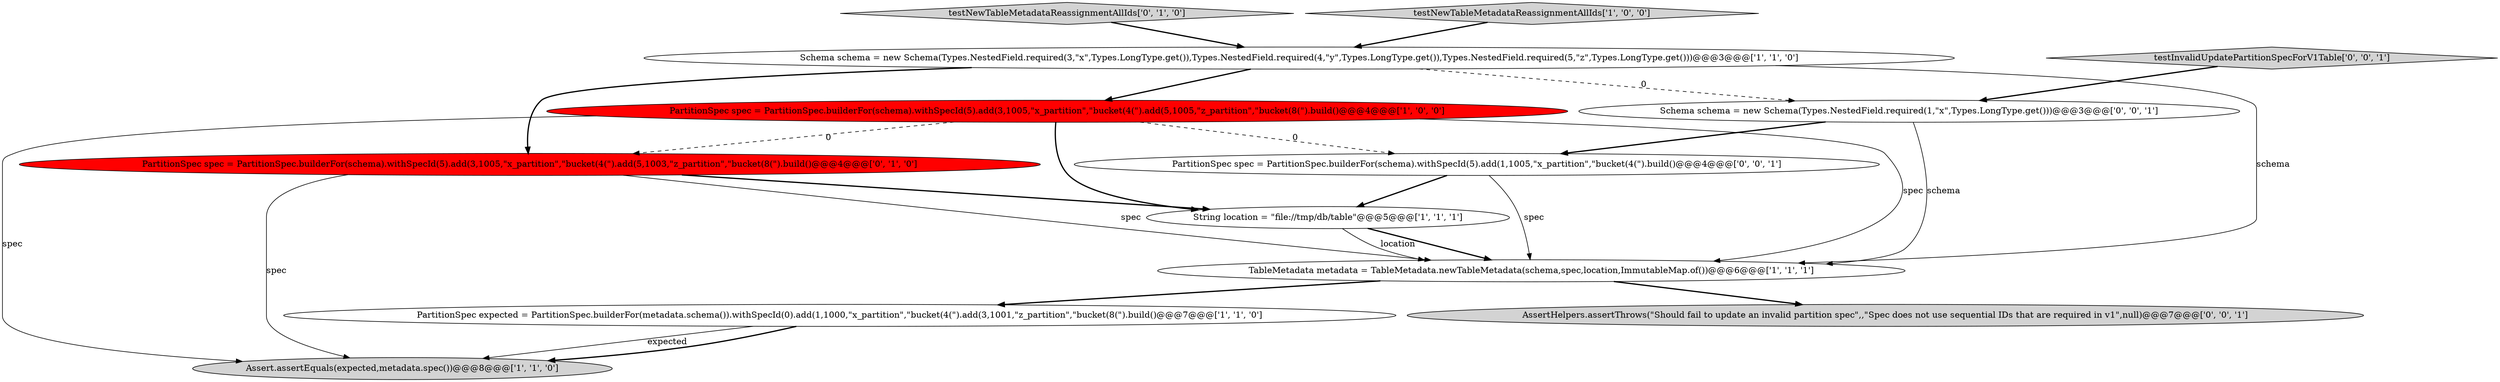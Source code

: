 digraph {
0 [style = filled, label = "Assert.assertEquals(expected,metadata.spec())@@@8@@@['1', '1', '0']", fillcolor = lightgray, shape = ellipse image = "AAA0AAABBB1BBB"];
5 [style = filled, label = "String location = \"file://tmp/db/table\"@@@5@@@['1', '1', '1']", fillcolor = white, shape = ellipse image = "AAA0AAABBB1BBB"];
9 [style = filled, label = "PartitionSpec spec = PartitionSpec.builderFor(schema).withSpecId(5).add(1,1005,\"x_partition\",\"bucket(4(\").build()@@@4@@@['0', '0', '1']", fillcolor = white, shape = ellipse image = "AAA0AAABBB3BBB"];
7 [style = filled, label = "testNewTableMetadataReassignmentAllIds['0', '1', '0']", fillcolor = lightgray, shape = diamond image = "AAA0AAABBB2BBB"];
1 [style = filled, label = "PartitionSpec expected = PartitionSpec.builderFor(metadata.schema()).withSpecId(0).add(1,1000,\"x_partition\",\"bucket(4(\").add(3,1001,\"z_partition\",\"bucket(8(\").build()@@@7@@@['1', '1', '0']", fillcolor = white, shape = ellipse image = "AAA0AAABBB1BBB"];
8 [style = filled, label = "PartitionSpec spec = PartitionSpec.builderFor(schema).withSpecId(5).add(3,1005,\"x_partition\",\"bucket(4(\").add(5,1003,\"z_partition\",\"bucket(8(\").build()@@@4@@@['0', '1', '0']", fillcolor = red, shape = ellipse image = "AAA1AAABBB2BBB"];
11 [style = filled, label = "Schema schema = new Schema(Types.NestedField.required(1,\"x\",Types.LongType.get()))@@@3@@@['0', '0', '1']", fillcolor = white, shape = ellipse image = "AAA0AAABBB3BBB"];
10 [style = filled, label = "AssertHelpers.assertThrows(\"Should fail to update an invalid partition spec\",,\"Spec does not use sequential IDs that are required in v1\",null)@@@7@@@['0', '0', '1']", fillcolor = lightgray, shape = ellipse image = "AAA0AAABBB3BBB"];
2 [style = filled, label = "Schema schema = new Schema(Types.NestedField.required(3,\"x\",Types.LongType.get()),Types.NestedField.required(4,\"y\",Types.LongType.get()),Types.NestedField.required(5,\"z\",Types.LongType.get()))@@@3@@@['1', '1', '0']", fillcolor = white, shape = ellipse image = "AAA0AAABBB1BBB"];
4 [style = filled, label = "PartitionSpec spec = PartitionSpec.builderFor(schema).withSpecId(5).add(3,1005,\"x_partition\",\"bucket(4(\").add(5,1005,\"z_partition\",\"bucket(8(\").build()@@@4@@@['1', '0', '0']", fillcolor = red, shape = ellipse image = "AAA1AAABBB1BBB"];
3 [style = filled, label = "TableMetadata metadata = TableMetadata.newTableMetadata(schema,spec,location,ImmutableMap.of())@@@6@@@['1', '1', '1']", fillcolor = white, shape = ellipse image = "AAA0AAABBB1BBB"];
6 [style = filled, label = "testNewTableMetadataReassignmentAllIds['1', '0', '0']", fillcolor = lightgray, shape = diamond image = "AAA0AAABBB1BBB"];
12 [style = filled, label = "testInvalidUpdatePartitionSpecForV1Table['0', '0', '1']", fillcolor = lightgray, shape = diamond image = "AAA0AAABBB3BBB"];
5->3 [style = bold, label=""];
4->0 [style = solid, label="spec"];
8->0 [style = solid, label="spec"];
3->1 [style = bold, label=""];
12->11 [style = bold, label=""];
1->0 [style = solid, label="expected"];
9->3 [style = solid, label="spec"];
1->0 [style = bold, label=""];
11->9 [style = bold, label=""];
2->4 [style = bold, label=""];
6->2 [style = bold, label=""];
3->10 [style = bold, label=""];
5->3 [style = solid, label="location"];
4->9 [style = dashed, label="0"];
8->5 [style = bold, label=""];
2->3 [style = solid, label="schema"];
7->2 [style = bold, label=""];
4->3 [style = solid, label="spec"];
8->3 [style = solid, label="spec"];
4->8 [style = dashed, label="0"];
9->5 [style = bold, label=""];
11->3 [style = solid, label="schema"];
2->11 [style = dashed, label="0"];
4->5 [style = bold, label=""];
2->8 [style = bold, label=""];
}
